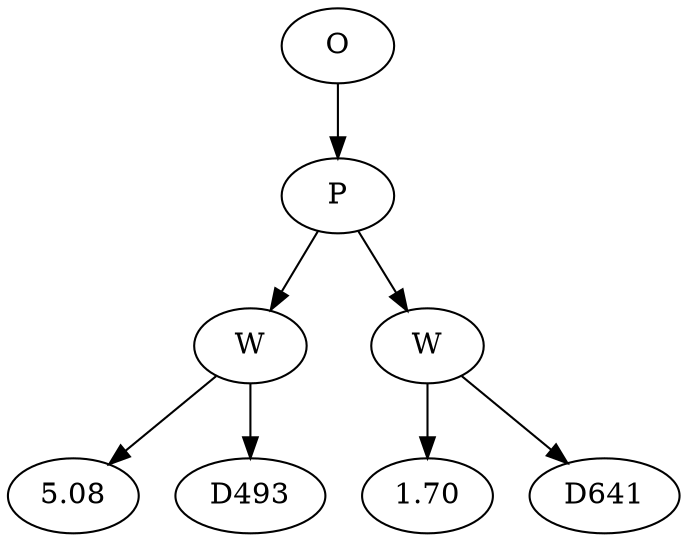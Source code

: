 // Tree
digraph {
	16720130 [label=O]
	16720131 [label=P]
	16720130 -> 16720131
	16720132 [label=W]
	16720131 -> 16720132
	16720133 [label=5.08]
	16720132 -> 16720133
	16720134 [label=D493]
	16720132 -> 16720134
	16720135 [label=W]
	16720131 -> 16720135
	16720136 [label=1.70]
	16720135 -> 16720136
	16720137 [label=D641]
	16720135 -> 16720137
}
